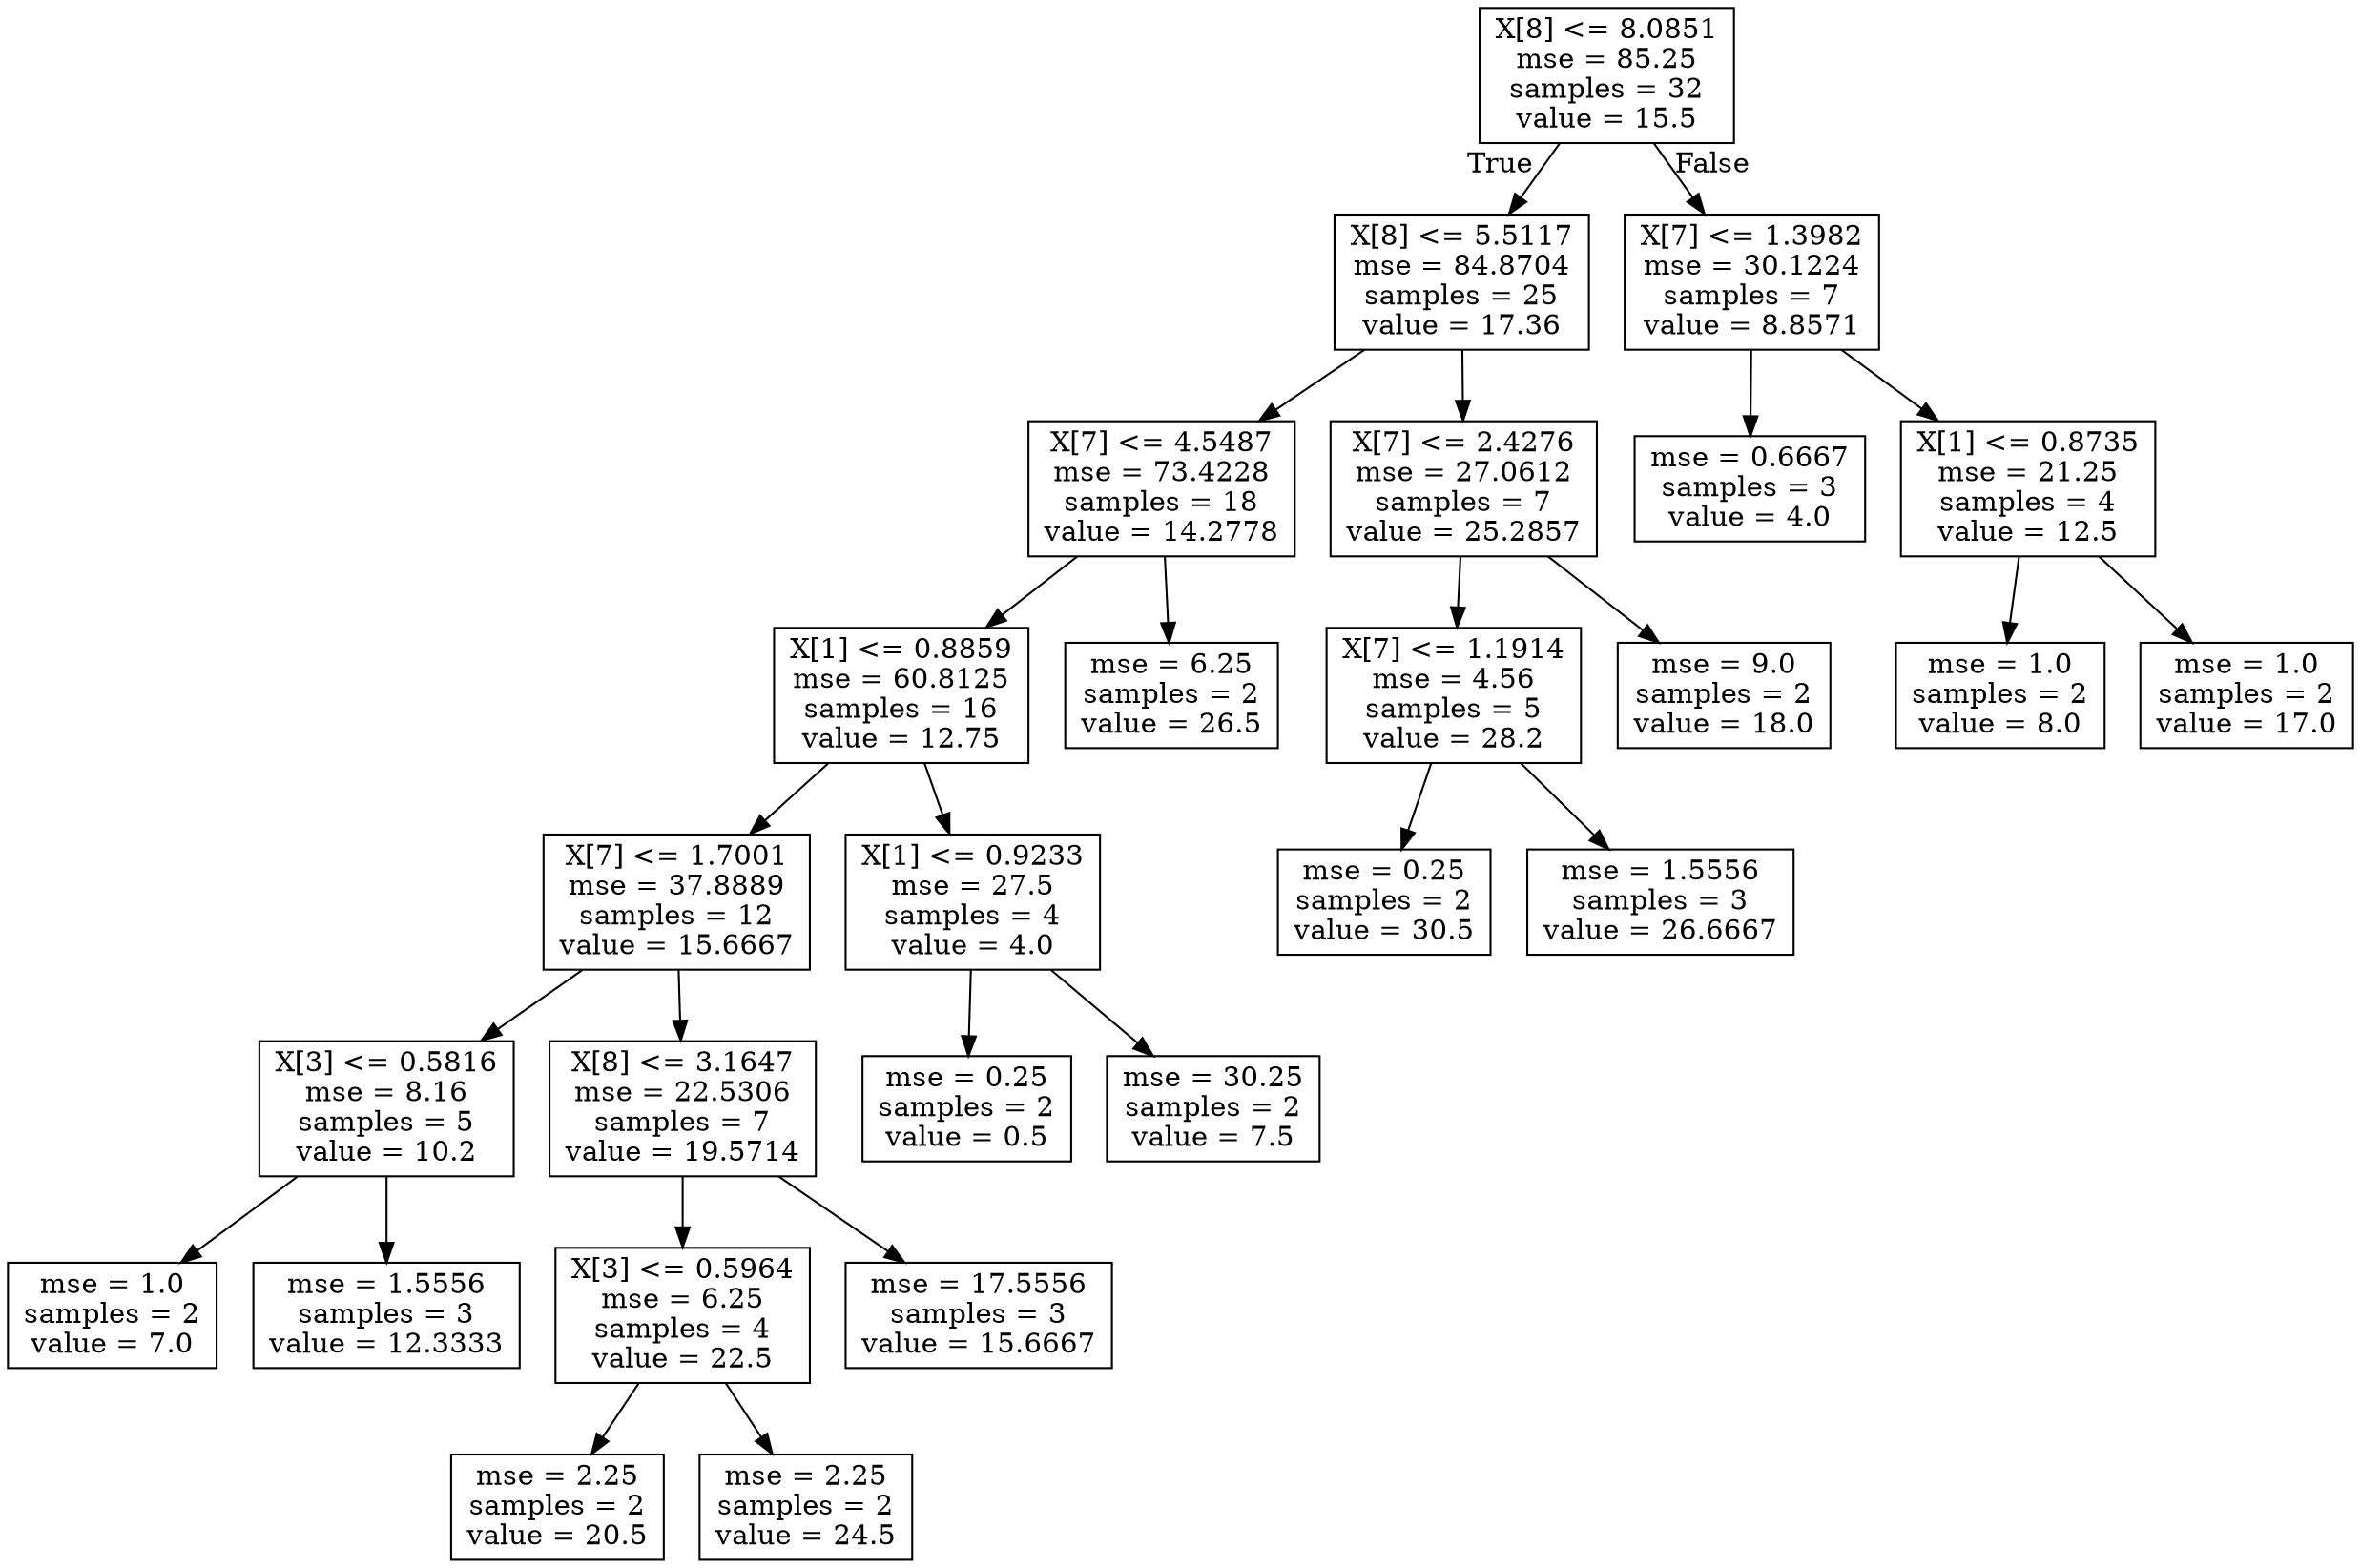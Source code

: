 digraph Tree {
node [shape=box] ;
0 [label="X[8] <= 8.0851\nmse = 85.25\nsamples = 32\nvalue = 15.5"] ;
1 [label="X[8] <= 5.5117\nmse = 84.8704\nsamples = 25\nvalue = 17.36"] ;
0 -> 1 [labeldistance=2.5, labelangle=45, headlabel="True"] ;
2 [label="X[7] <= 4.5487\nmse = 73.4228\nsamples = 18\nvalue = 14.2778"] ;
1 -> 2 ;
3 [label="X[1] <= 0.8859\nmse = 60.8125\nsamples = 16\nvalue = 12.75"] ;
2 -> 3 ;
4 [label="X[7] <= 1.7001\nmse = 37.8889\nsamples = 12\nvalue = 15.6667"] ;
3 -> 4 ;
5 [label="X[3] <= 0.5816\nmse = 8.16\nsamples = 5\nvalue = 10.2"] ;
4 -> 5 ;
6 [label="mse = 1.0\nsamples = 2\nvalue = 7.0"] ;
5 -> 6 ;
7 [label="mse = 1.5556\nsamples = 3\nvalue = 12.3333"] ;
5 -> 7 ;
8 [label="X[8] <= 3.1647\nmse = 22.5306\nsamples = 7\nvalue = 19.5714"] ;
4 -> 8 ;
9 [label="X[3] <= 0.5964\nmse = 6.25\nsamples = 4\nvalue = 22.5"] ;
8 -> 9 ;
10 [label="mse = 2.25\nsamples = 2\nvalue = 20.5"] ;
9 -> 10 ;
11 [label="mse = 2.25\nsamples = 2\nvalue = 24.5"] ;
9 -> 11 ;
12 [label="mse = 17.5556\nsamples = 3\nvalue = 15.6667"] ;
8 -> 12 ;
13 [label="X[1] <= 0.9233\nmse = 27.5\nsamples = 4\nvalue = 4.0"] ;
3 -> 13 ;
14 [label="mse = 0.25\nsamples = 2\nvalue = 0.5"] ;
13 -> 14 ;
15 [label="mse = 30.25\nsamples = 2\nvalue = 7.5"] ;
13 -> 15 ;
16 [label="mse = 6.25\nsamples = 2\nvalue = 26.5"] ;
2 -> 16 ;
17 [label="X[7] <= 2.4276\nmse = 27.0612\nsamples = 7\nvalue = 25.2857"] ;
1 -> 17 ;
18 [label="X[7] <= 1.1914\nmse = 4.56\nsamples = 5\nvalue = 28.2"] ;
17 -> 18 ;
19 [label="mse = 0.25\nsamples = 2\nvalue = 30.5"] ;
18 -> 19 ;
20 [label="mse = 1.5556\nsamples = 3\nvalue = 26.6667"] ;
18 -> 20 ;
21 [label="mse = 9.0\nsamples = 2\nvalue = 18.0"] ;
17 -> 21 ;
22 [label="X[7] <= 1.3982\nmse = 30.1224\nsamples = 7\nvalue = 8.8571"] ;
0 -> 22 [labeldistance=2.5, labelangle=-45, headlabel="False"] ;
23 [label="mse = 0.6667\nsamples = 3\nvalue = 4.0"] ;
22 -> 23 ;
24 [label="X[1] <= 0.8735\nmse = 21.25\nsamples = 4\nvalue = 12.5"] ;
22 -> 24 ;
25 [label="mse = 1.0\nsamples = 2\nvalue = 8.0"] ;
24 -> 25 ;
26 [label="mse = 1.0\nsamples = 2\nvalue = 17.0"] ;
24 -> 26 ;
}